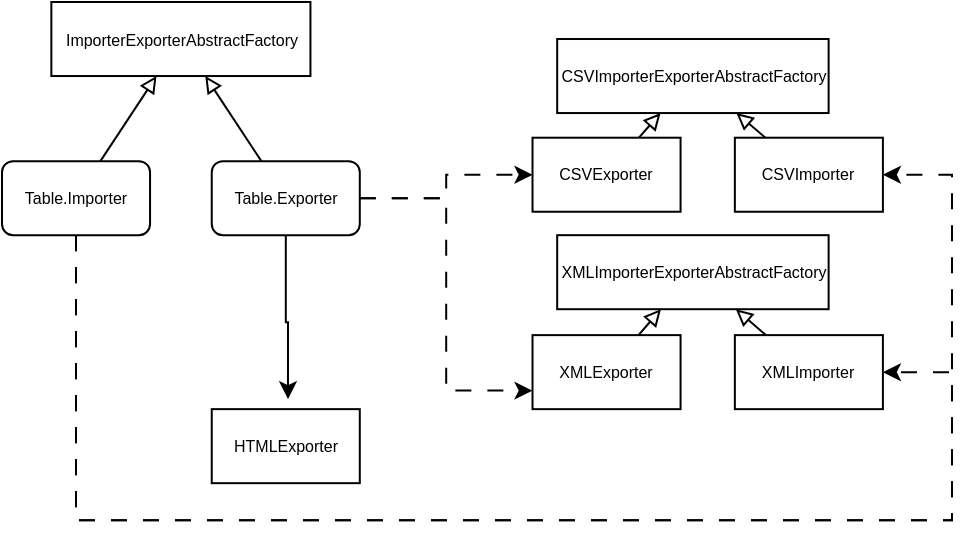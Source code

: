 <mxfile version="22.1.5" type="device">
  <diagram id="C5RBs43oDa-KdzZeNtuy" name="Page-1">
    <mxGraphModel dx="689" dy="709" grid="1" gridSize="10" guides="1" tooltips="1" connect="1" arrows="1" fold="1" page="1" pageScale="1" pageWidth="827" pageHeight="1169" math="0" shadow="0">
      <root>
        <mxCell id="WIyWlLk6GJQsqaUBKTNV-0" />
        <mxCell id="WIyWlLk6GJQsqaUBKTNV-1" parent="WIyWlLk6GJQsqaUBKTNV-0" />
        <mxCell id="ZITQua1ZFLycjlHQXVSX-38" value="" style="group;fontSize=11;" parent="WIyWlLk6GJQsqaUBKTNV-1" vertex="1" connectable="0">
          <mxGeometry x="170" y="190" width="475" height="259.09" as="geometry" />
        </mxCell>
        <mxCell id="ZITQua1ZFLycjlHQXVSX-0" value="ImporterExporterAbstractFactory" style="rounded=0;whiteSpace=wrap;html=1;fontSize=8;" parent="ZITQua1ZFLycjlHQXVSX-38" vertex="1">
          <mxGeometry x="24.675" width="129.545" height="37.013" as="geometry" />
        </mxCell>
        <mxCell id="ZITQua1ZFLycjlHQXVSX-1" value="Table.Exporter" style="rounded=1;whiteSpace=wrap;html=1;fontSize=8;" parent="ZITQua1ZFLycjlHQXVSX-38" vertex="1">
          <mxGeometry x="104.87" y="79.578" width="74.026" height="37.013" as="geometry" />
        </mxCell>
        <mxCell id="ZITQua1ZFLycjlHQXVSX-2" value="XMLExporter" style="rounded=0;whiteSpace=wrap;html=1;fontSize=8;" parent="ZITQua1ZFLycjlHQXVSX-38" vertex="1">
          <mxGeometry x="265.26" y="166.558" width="74.026" height="37.013" as="geometry" />
        </mxCell>
        <mxCell id="ZITQua1ZFLycjlHQXVSX-33" style="edgeStyle=orthogonalEdgeStyle;rounded=0;orthogonalLoop=1;jettySize=auto;html=1;entryX=0;entryY=0.75;entryDx=0;entryDy=0;dashed=1;dashPattern=8 8;" parent="ZITQua1ZFLycjlHQXVSX-38" source="ZITQua1ZFLycjlHQXVSX-1" target="ZITQua1ZFLycjlHQXVSX-2" edge="1">
          <mxGeometry relative="1" as="geometry" />
        </mxCell>
        <mxCell id="ZITQua1ZFLycjlHQXVSX-4" value="XMLImporter" style="rounded=0;whiteSpace=wrap;html=1;fontSize=8;" parent="ZITQua1ZFLycjlHQXVSX-38" vertex="1">
          <mxGeometry x="366.429" y="166.558" width="74.026" height="37.013" as="geometry" />
        </mxCell>
        <mxCell id="ZITQua1ZFLycjlHQXVSX-14" value="" style="endArrow=block;html=1;rounded=0;endFill=0;" parent="ZITQua1ZFLycjlHQXVSX-38" source="ZITQua1ZFLycjlHQXVSX-2" target="ZITQua1ZFLycjlHQXVSX-30" edge="1">
          <mxGeometry width="50" height="50" relative="1" as="geometry">
            <mxPoint x="185.065" y="165.941" as="sourcePoint" />
            <mxPoint x="215.909" y="135.097" as="targetPoint" />
          </mxGeometry>
        </mxCell>
        <mxCell id="ZITQua1ZFLycjlHQXVSX-16" value="" style="endArrow=block;html=1;rounded=0;endFill=0;" parent="ZITQua1ZFLycjlHQXVSX-38" source="ZITQua1ZFLycjlHQXVSX-4" target="ZITQua1ZFLycjlHQXVSX-30" edge="1">
          <mxGeometry width="50" height="50" relative="1" as="geometry">
            <mxPoint x="363.961" y="159.772" as="sourcePoint" />
            <mxPoint x="394.805" y="128.928" as="targetPoint" />
          </mxGeometry>
        </mxCell>
        <mxCell id="ZITQua1ZFLycjlHQXVSX-35" style="edgeStyle=orthogonalEdgeStyle;rounded=0;orthogonalLoop=1;jettySize=auto;html=1;entryX=1;entryY=0.5;entryDx=0;entryDy=0;dashed=1;dashPattern=8 8;" parent="ZITQua1ZFLycjlHQXVSX-38" source="ZITQua1ZFLycjlHQXVSX-20" target="ZITQua1ZFLycjlHQXVSX-4" edge="1">
          <mxGeometry relative="1" as="geometry">
            <Array as="points">
              <mxPoint x="37.013" y="259.09" />
              <mxPoint x="475" y="259.09" />
              <mxPoint x="475" y="185.064" />
            </Array>
          </mxGeometry>
        </mxCell>
        <mxCell id="ZITQua1ZFLycjlHQXVSX-20" value="Table.Importer" style="rounded=1;whiteSpace=wrap;html=1;fontSize=8;" parent="ZITQua1ZFLycjlHQXVSX-38" vertex="1">
          <mxGeometry y="79.578" width="74.026" height="37.013" as="geometry" />
        </mxCell>
        <mxCell id="ZITQua1ZFLycjlHQXVSX-21" value="CSVImporter" style="rounded=0;whiteSpace=wrap;html=1;fontSize=8;" parent="ZITQua1ZFLycjlHQXVSX-38" vertex="1">
          <mxGeometry x="366.429" y="67.857" width="74.026" height="37.013" as="geometry" />
        </mxCell>
        <mxCell id="ZITQua1ZFLycjlHQXVSX-22" value="CSVExporter" style="rounded=0;whiteSpace=wrap;html=1;fontSize=8;" parent="ZITQua1ZFLycjlHQXVSX-38" vertex="1">
          <mxGeometry x="265.26" y="67.857" width="74.026" height="37.013" as="geometry" />
        </mxCell>
        <mxCell id="ZITQua1ZFLycjlHQXVSX-24" value="" style="endArrow=block;html=1;rounded=0;endFill=0;" parent="ZITQua1ZFLycjlHQXVSX-38" source="ZITQua1ZFLycjlHQXVSX-21" target="ZITQua1ZFLycjlHQXVSX-29" edge="1">
          <mxGeometry width="50" height="50" relative="1" as="geometry">
            <mxPoint x="-12.338" y="165.941" as="sourcePoint" />
            <mxPoint x="18.506" y="135.097" as="targetPoint" />
          </mxGeometry>
        </mxCell>
        <mxCell id="ZITQua1ZFLycjlHQXVSX-25" value="" style="endArrow=block;html=1;rounded=0;endFill=0;" parent="ZITQua1ZFLycjlHQXVSX-38" source="ZITQua1ZFLycjlHQXVSX-22" target="ZITQua1ZFLycjlHQXVSX-29" edge="1">
          <mxGeometry width="50" height="50" relative="1" as="geometry">
            <mxPoint x="166.558" y="159.772" as="sourcePoint" />
            <mxPoint x="197.403" y="128.928" as="targetPoint" />
          </mxGeometry>
        </mxCell>
        <mxCell id="ZITQua1ZFLycjlHQXVSX-29" value="CSVImporterExporterAbstractFactory" style="rounded=0;whiteSpace=wrap;html=1;fontSize=8;" parent="ZITQua1ZFLycjlHQXVSX-38" vertex="1">
          <mxGeometry x="277.597" y="18.506" width="135.714" height="37.013" as="geometry" />
        </mxCell>
        <mxCell id="ZITQua1ZFLycjlHQXVSX-30" value="XMLImporterExporterAbstractFactory" style="rounded=0;whiteSpace=wrap;html=1;fontSize=8;" parent="ZITQua1ZFLycjlHQXVSX-38" vertex="1">
          <mxGeometry x="277.597" y="116.59" width="135.714" height="37.013" as="geometry" />
        </mxCell>
        <mxCell id="ZITQua1ZFLycjlHQXVSX-34" style="edgeStyle=orthogonalEdgeStyle;rounded=0;orthogonalLoop=1;jettySize=auto;html=1;entryX=1;entryY=0.5;entryDx=0;entryDy=0;dashed=1;dashPattern=8 8;" parent="ZITQua1ZFLycjlHQXVSX-38" source="ZITQua1ZFLycjlHQXVSX-20" target="ZITQua1ZFLycjlHQXVSX-21" edge="1">
          <mxGeometry relative="1" as="geometry">
            <Array as="points">
              <mxPoint x="37.013" y="259.09" />
              <mxPoint x="475" y="259.09" />
              <mxPoint x="475" y="86.363" />
            </Array>
          </mxGeometry>
        </mxCell>
        <mxCell id="ZITQua1ZFLycjlHQXVSX-36" value="" style="endArrow=block;html=1;rounded=0;endFill=0;" parent="ZITQua1ZFLycjlHQXVSX-38" source="ZITQua1ZFLycjlHQXVSX-20" target="ZITQua1ZFLycjlHQXVSX-0" edge="1">
          <mxGeometry width="50" height="50" relative="1" as="geometry">
            <mxPoint x="55.519" y="74.026" as="sourcePoint" />
            <mxPoint x="86.364" y="43.182" as="targetPoint" />
          </mxGeometry>
        </mxCell>
        <mxCell id="ZITQua1ZFLycjlHQXVSX-32" style="edgeStyle=orthogonalEdgeStyle;rounded=0;orthogonalLoop=1;jettySize=auto;html=1;dashed=1;dashPattern=8 8;" parent="ZITQua1ZFLycjlHQXVSX-38" source="ZITQua1ZFLycjlHQXVSX-1" target="ZITQua1ZFLycjlHQXVSX-22" edge="1">
          <mxGeometry relative="1" as="geometry" />
        </mxCell>
        <mxCell id="ZITQua1ZFLycjlHQXVSX-37" value="" style="endArrow=block;html=1;rounded=0;endFill=0;" parent="ZITQua1ZFLycjlHQXVSX-38" source="ZITQua1ZFLycjlHQXVSX-1" target="ZITQua1ZFLycjlHQXVSX-0" edge="1">
          <mxGeometry width="50" height="50" relative="1" as="geometry">
            <mxPoint x="117.208" y="74.026" as="sourcePoint" />
            <mxPoint x="148.052" y="43.182" as="targetPoint" />
          </mxGeometry>
        </mxCell>
        <mxCell id="zcYhwkKNIrQEBTMoOOfv-0" style="edgeStyle=orthogonalEdgeStyle;rounded=0;orthogonalLoop=1;jettySize=auto;html=1;entryX=0.515;entryY=-0.135;entryDx=0;entryDy=0;entryPerimeter=0;" edge="1" parent="ZITQua1ZFLycjlHQXVSX-38" source="ZITQua1ZFLycjlHQXVSX-1" target="zcYhwkKNIrQEBTMoOOfv-3">
          <mxGeometry relative="1" as="geometry">
            <mxPoint x="141.88" y="180" as="targetPoint" />
          </mxGeometry>
        </mxCell>
        <mxCell id="zcYhwkKNIrQEBTMoOOfv-3" value="HTMLExporter" style="rounded=0;whiteSpace=wrap;html=1;fontSize=8;" vertex="1" parent="ZITQua1ZFLycjlHQXVSX-38">
          <mxGeometry x="104.87" y="203.568" width="74.026" height="37.013" as="geometry" />
        </mxCell>
      </root>
    </mxGraphModel>
  </diagram>
</mxfile>
